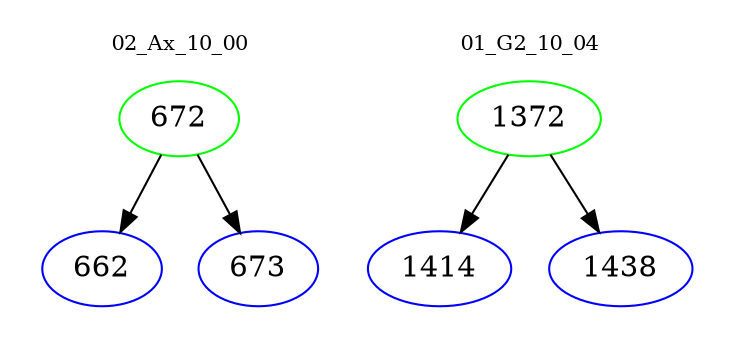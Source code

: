 digraph{
subgraph cluster_0 {
color = white
label = "02_Ax_10_00";
fontsize=10;
T0_672 [label="672", color="green"]
T0_672 -> T0_662 [color="black"]
T0_662 [label="662", color="blue"]
T0_672 -> T0_673 [color="black"]
T0_673 [label="673", color="blue"]
}
subgraph cluster_1 {
color = white
label = "01_G2_10_04";
fontsize=10;
T1_1372 [label="1372", color="green"]
T1_1372 -> T1_1414 [color="black"]
T1_1414 [label="1414", color="blue"]
T1_1372 -> T1_1438 [color="black"]
T1_1438 [label="1438", color="blue"]
}
}
